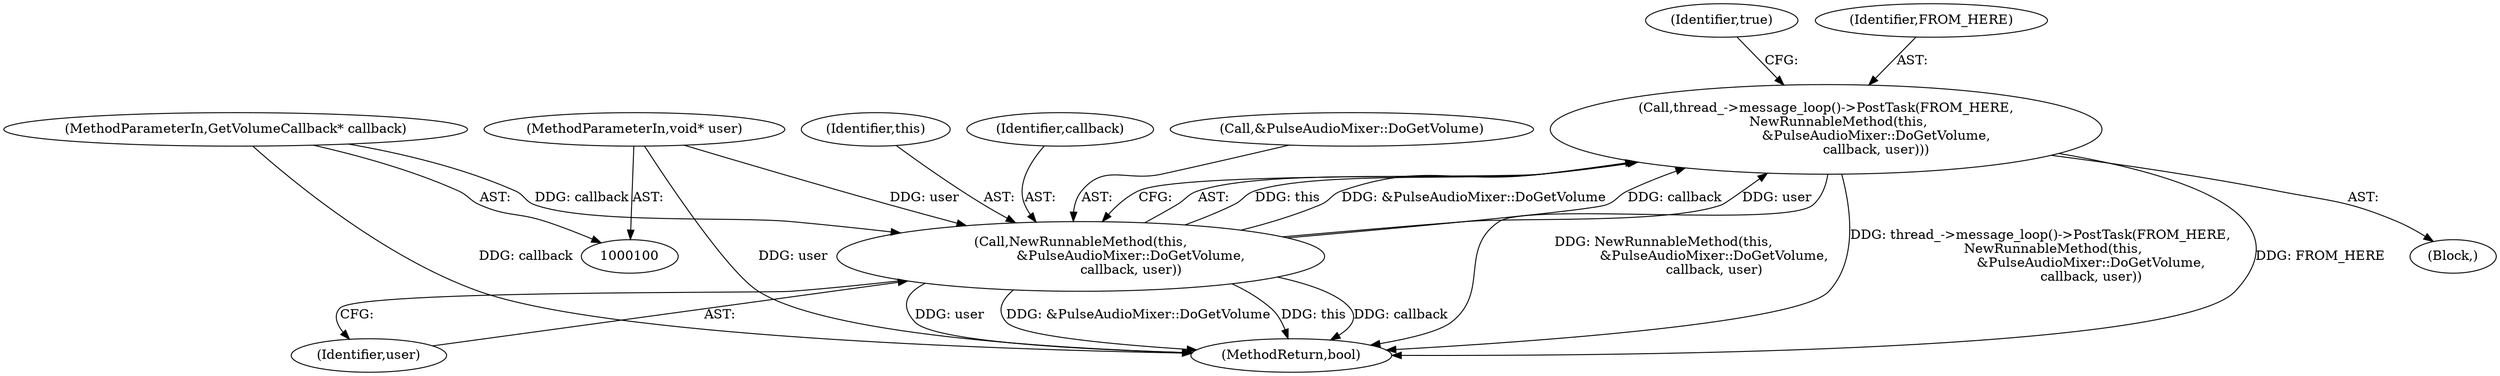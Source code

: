 digraph "1_Chrome_51dfe5e3b332bcea02fb4d4c7493ae841106dd9b_17@API" {
"1000110" [label="(Call,thread_->message_loop()->PostTask(FROM_HERE,\n      NewRunnableMethod(this,\n                        &PulseAudioMixer::DoGetVolume,\n                        callback, user)))"];
"1000112" [label="(Call,NewRunnableMethod(this,\n                        &PulseAudioMixer::DoGetVolume,\n                        callback, user))"];
"1000101" [label="(MethodParameterIn,GetVolumeCallback* callback)"];
"1000102" [label="(MethodParameterIn,void* user)"];
"1000113" [label="(Identifier,this)"];
"1000117" [label="(Identifier,user)"];
"1000110" [label="(Call,thread_->message_loop()->PostTask(FROM_HERE,\n      NewRunnableMethod(this,\n                        &PulseAudioMixer::DoGetVolume,\n                        callback, user)))"];
"1000120" [label="(MethodReturn,bool)"];
"1000116" [label="(Identifier,callback)"];
"1000103" [label="(Block,)"];
"1000102" [label="(MethodParameterIn,void* user)"];
"1000119" [label="(Identifier,true)"];
"1000111" [label="(Identifier,FROM_HERE)"];
"1000101" [label="(MethodParameterIn,GetVolumeCallback* callback)"];
"1000112" [label="(Call,NewRunnableMethod(this,\n                        &PulseAudioMixer::DoGetVolume,\n                        callback, user))"];
"1000114" [label="(Call,&PulseAudioMixer::DoGetVolume)"];
"1000110" -> "1000103"  [label="AST: "];
"1000110" -> "1000112"  [label="CFG: "];
"1000111" -> "1000110"  [label="AST: "];
"1000112" -> "1000110"  [label="AST: "];
"1000119" -> "1000110"  [label="CFG: "];
"1000110" -> "1000120"  [label="DDG: NewRunnableMethod(this,\n                        &PulseAudioMixer::DoGetVolume,\n                        callback, user)"];
"1000110" -> "1000120"  [label="DDG: thread_->message_loop()->PostTask(FROM_HERE,\n      NewRunnableMethod(this,\n                        &PulseAudioMixer::DoGetVolume,\n                        callback, user))"];
"1000110" -> "1000120"  [label="DDG: FROM_HERE"];
"1000112" -> "1000110"  [label="DDG: this"];
"1000112" -> "1000110"  [label="DDG: &PulseAudioMixer::DoGetVolume"];
"1000112" -> "1000110"  [label="DDG: callback"];
"1000112" -> "1000110"  [label="DDG: user"];
"1000112" -> "1000117"  [label="CFG: "];
"1000113" -> "1000112"  [label="AST: "];
"1000114" -> "1000112"  [label="AST: "];
"1000116" -> "1000112"  [label="AST: "];
"1000117" -> "1000112"  [label="AST: "];
"1000112" -> "1000120"  [label="DDG: user"];
"1000112" -> "1000120"  [label="DDG: &PulseAudioMixer::DoGetVolume"];
"1000112" -> "1000120"  [label="DDG: this"];
"1000112" -> "1000120"  [label="DDG: callback"];
"1000101" -> "1000112"  [label="DDG: callback"];
"1000102" -> "1000112"  [label="DDG: user"];
"1000101" -> "1000100"  [label="AST: "];
"1000101" -> "1000120"  [label="DDG: callback"];
"1000102" -> "1000100"  [label="AST: "];
"1000102" -> "1000120"  [label="DDG: user"];
}
